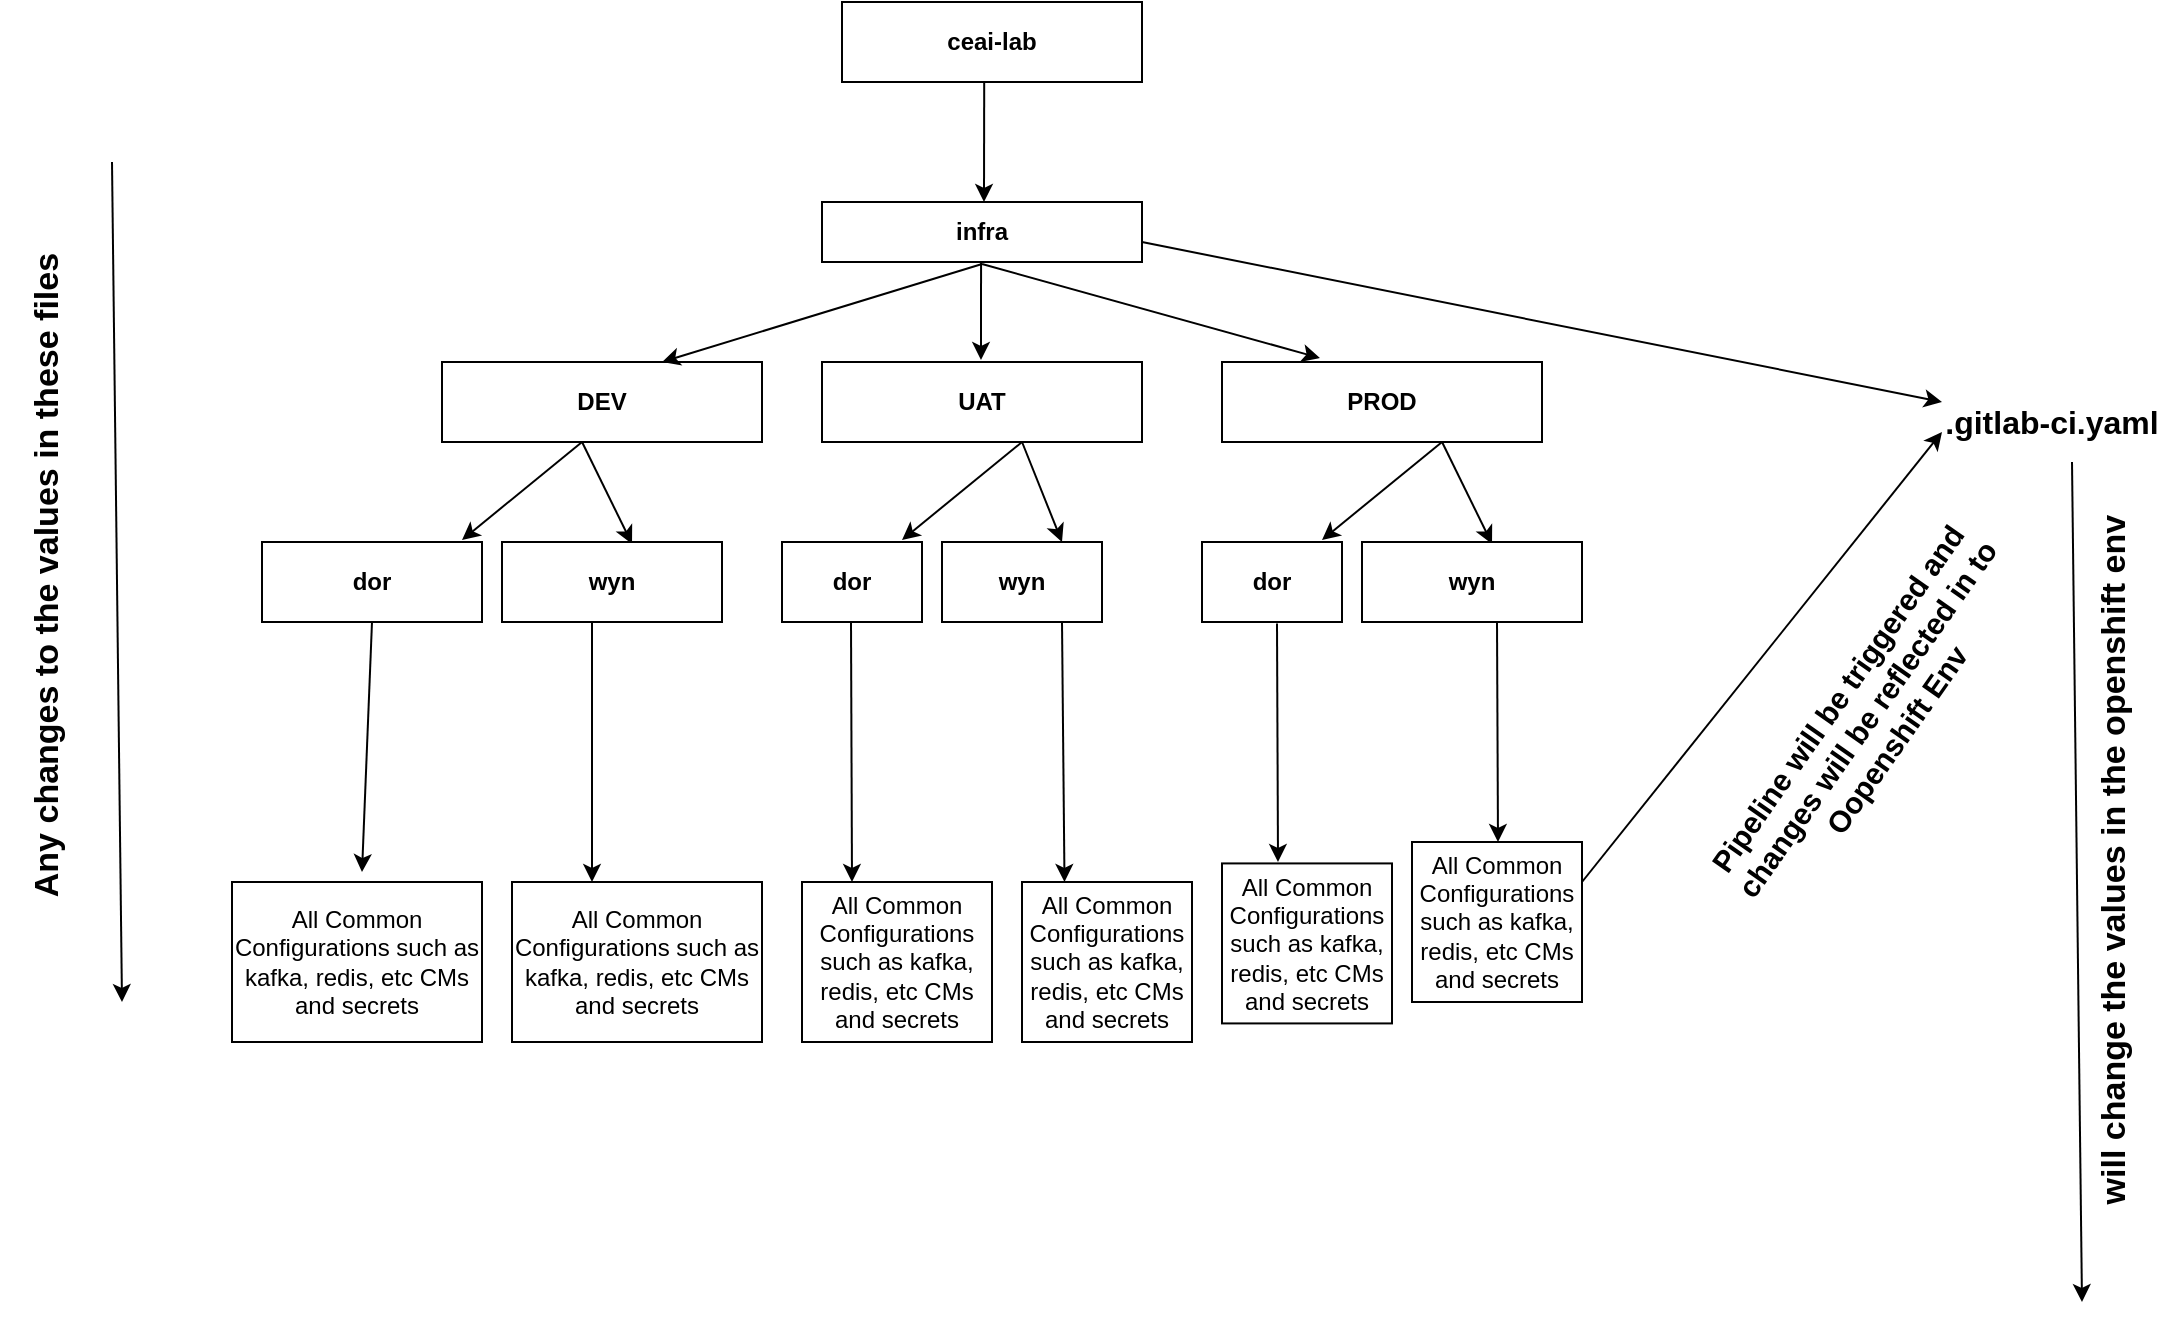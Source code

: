 <mxfile version="13.6.4" type="github">
  <diagram id="C5RBs43oDa-KdzZeNtuy" name="Page-1">
    <mxGraphModel dx="2249" dy="713" grid="1" gridSize="10" guides="1" tooltips="1" connect="1" arrows="1" fold="1" page="1" pageScale="1" pageWidth="827" pageHeight="1169" math="0" shadow="0">
      <root>
        <mxCell id="WIyWlLk6GJQsqaUBKTNV-0" />
        <mxCell id="WIyWlLk6GJQsqaUBKTNV-1" parent="WIyWlLk6GJQsqaUBKTNV-0" />
        <mxCell id="0-Yrpr5TJiJ0qa2s8P8Z-0" value="ceai-lab" style="rounded=0;whiteSpace=wrap;html=1;fontStyle=1" parent="WIyWlLk6GJQsqaUBKTNV-1" vertex="1">
          <mxGeometry x="60" y="20" width="150" height="40" as="geometry" />
        </mxCell>
        <mxCell id="0-Yrpr5TJiJ0qa2s8P8Z-2" value="" style="endArrow=classic;html=1;exitX=0.474;exitY=1.013;exitDx=0;exitDy=0;exitPerimeter=0;" parent="WIyWlLk6GJQsqaUBKTNV-1" source="0-Yrpr5TJiJ0qa2s8P8Z-0" edge="1">
          <mxGeometry width="50" height="50" relative="1" as="geometry">
            <mxPoint x="160" y="190" as="sourcePoint" />
            <mxPoint x="131" y="120" as="targetPoint" />
          </mxGeometry>
        </mxCell>
        <mxCell id="0-Yrpr5TJiJ0qa2s8P8Z-3" value="infra" style="rounded=0;whiteSpace=wrap;html=1;fontStyle=1" parent="WIyWlLk6GJQsqaUBKTNV-1" vertex="1">
          <mxGeometry x="50" y="120" width="160" height="30" as="geometry" />
        </mxCell>
        <mxCell id="0-Yrpr5TJiJ0qa2s8P8Z-5" value="" style="endArrow=classic;html=1;exitX=0.474;exitY=1.013;exitDx=0;exitDy=0;exitPerimeter=0;" parent="WIyWlLk6GJQsqaUBKTNV-1" edge="1">
          <mxGeometry width="50" height="50" relative="1" as="geometry">
            <mxPoint x="129.52" y="150.0" as="sourcePoint" />
            <mxPoint x="129.5" y="198.96" as="targetPoint" />
          </mxGeometry>
        </mxCell>
        <mxCell id="0-Yrpr5TJiJ0qa2s8P8Z-6" value="UAT" style="rounded=0;whiteSpace=wrap;html=1;fontStyle=1" parent="WIyWlLk6GJQsqaUBKTNV-1" vertex="1">
          <mxGeometry x="50" y="200" width="160" height="40" as="geometry" />
        </mxCell>
        <mxCell id="0-Yrpr5TJiJ0qa2s8P8Z-8" value="" style="endArrow=classic;html=1;exitX=0.474;exitY=1.013;exitDx=0;exitDy=0;exitPerimeter=0;" parent="WIyWlLk6GJQsqaUBKTNV-1" edge="1">
          <mxGeometry width="50" height="50" relative="1" as="geometry">
            <mxPoint x="-69.98" y="240" as="sourcePoint" />
            <mxPoint x="-130" y="289" as="targetPoint" />
          </mxGeometry>
        </mxCell>
        <mxCell id="0-Yrpr5TJiJ0qa2s8P8Z-9" value="DEV" style="rounded=0;whiteSpace=wrap;html=1;fontStyle=1" parent="WIyWlLk6GJQsqaUBKTNV-1" vertex="1">
          <mxGeometry x="-140" y="200" width="160" height="40" as="geometry" />
        </mxCell>
        <mxCell id="0-Yrpr5TJiJ0qa2s8P8Z-10" value="PROD" style="rounded=0;whiteSpace=wrap;html=1;fontStyle=1" parent="WIyWlLk6GJQsqaUBKTNV-1" vertex="1">
          <mxGeometry x="250" y="200" width="160" height="40" as="geometry" />
        </mxCell>
        <mxCell id="0-Yrpr5TJiJ0qa2s8P8Z-11" value="" style="endArrow=classic;html=1;exitX=0.474;exitY=1.013;exitDx=0;exitDy=0;exitPerimeter=0;entryX=0.5;entryY=0;entryDx=0;entryDy=0;" parent="WIyWlLk6GJQsqaUBKTNV-1" edge="1">
          <mxGeometry width="50" height="50" relative="1" as="geometry">
            <mxPoint x="130.02" y="151.04" as="sourcePoint" />
            <mxPoint x="-30" y="200" as="targetPoint" />
          </mxGeometry>
        </mxCell>
        <mxCell id="0-Yrpr5TJiJ0qa2s8P8Z-12" value="" style="endArrow=classic;html=1;exitX=0.474;exitY=1.013;exitDx=0;exitDy=0;exitPerimeter=0;entryX=0.306;entryY=-0.05;entryDx=0;entryDy=0;entryPerimeter=0;" parent="WIyWlLk6GJQsqaUBKTNV-1" target="0-Yrpr5TJiJ0qa2s8P8Z-10" edge="1">
          <mxGeometry width="50" height="50" relative="1" as="geometry">
            <mxPoint x="130.02" y="151.04" as="sourcePoint" />
            <mxPoint x="306.08" y="189" as="targetPoint" />
          </mxGeometry>
        </mxCell>
        <mxCell id="0-Yrpr5TJiJ0qa2s8P8Z-13" value="" style="endArrow=classic;html=1;exitX=0.474;exitY=1.013;exitDx=0;exitDy=0;exitPerimeter=0;entryX=0.591;entryY=0.025;entryDx=0;entryDy=0;entryPerimeter=0;" parent="WIyWlLk6GJQsqaUBKTNV-1" target="0-Yrpr5TJiJ0qa2s8P8Z-15" edge="1">
          <mxGeometry width="50" height="50" relative="1" as="geometry">
            <mxPoint x="-69.98" y="240" as="sourcePoint" />
            <mxPoint x="-40" y="280" as="targetPoint" />
          </mxGeometry>
        </mxCell>
        <mxCell id="0-Yrpr5TJiJ0qa2s8P8Z-14" value="dor" style="rounded=0;whiteSpace=wrap;html=1;fontStyle=1" parent="WIyWlLk6GJQsqaUBKTNV-1" vertex="1">
          <mxGeometry x="-230" y="290" width="110" height="40" as="geometry" />
        </mxCell>
        <mxCell id="0-Yrpr5TJiJ0qa2s8P8Z-15" value="wyn" style="rounded=0;whiteSpace=wrap;html=1;fontStyle=1" parent="WIyWlLk6GJQsqaUBKTNV-1" vertex="1">
          <mxGeometry x="-110" y="290" width="110" height="40" as="geometry" />
        </mxCell>
        <mxCell id="0-Yrpr5TJiJ0qa2s8P8Z-16" value="" style="endArrow=classic;html=1;exitX=0.474;exitY=1.013;exitDx=0;exitDy=0;exitPerimeter=0;" parent="WIyWlLk6GJQsqaUBKTNV-1" edge="1">
          <mxGeometry width="50" height="50" relative="1" as="geometry">
            <mxPoint x="150.02" y="240" as="sourcePoint" />
            <mxPoint x="90" y="289" as="targetPoint" />
          </mxGeometry>
        </mxCell>
        <mxCell id="0-Yrpr5TJiJ0qa2s8P8Z-17" value="" style="endArrow=classic;html=1;exitX=0.474;exitY=1.013;exitDx=0;exitDy=0;exitPerimeter=0;entryX=0.75;entryY=0;entryDx=0;entryDy=0;" parent="WIyWlLk6GJQsqaUBKTNV-1" target="0-Yrpr5TJiJ0qa2s8P8Z-19" edge="1">
          <mxGeometry width="50" height="50" relative="1" as="geometry">
            <mxPoint x="150.02" y="240" as="sourcePoint" />
            <mxPoint x="180" y="280" as="targetPoint" />
          </mxGeometry>
        </mxCell>
        <mxCell id="0-Yrpr5TJiJ0qa2s8P8Z-18" value="dor" style="rounded=0;whiteSpace=wrap;html=1;fontStyle=1" parent="WIyWlLk6GJQsqaUBKTNV-1" vertex="1">
          <mxGeometry x="30" y="290" width="70" height="40" as="geometry" />
        </mxCell>
        <mxCell id="0-Yrpr5TJiJ0qa2s8P8Z-19" value="wyn" style="rounded=0;whiteSpace=wrap;html=1;fontStyle=1" parent="WIyWlLk6GJQsqaUBKTNV-1" vertex="1">
          <mxGeometry x="110" y="290" width="80" height="40" as="geometry" />
        </mxCell>
        <mxCell id="0-Yrpr5TJiJ0qa2s8P8Z-20" value="" style="endArrow=classic;html=1;exitX=0.474;exitY=1.013;exitDx=0;exitDy=0;exitPerimeter=0;" parent="WIyWlLk6GJQsqaUBKTNV-1" edge="1">
          <mxGeometry width="50" height="50" relative="1" as="geometry">
            <mxPoint x="360.02" y="240" as="sourcePoint" />
            <mxPoint x="300" y="289" as="targetPoint" />
          </mxGeometry>
        </mxCell>
        <mxCell id="0-Yrpr5TJiJ0qa2s8P8Z-21" value="" style="endArrow=classic;html=1;exitX=0.474;exitY=1.013;exitDx=0;exitDy=0;exitPerimeter=0;entryX=0.591;entryY=0.025;entryDx=0;entryDy=0;entryPerimeter=0;" parent="WIyWlLk6GJQsqaUBKTNV-1" target="0-Yrpr5TJiJ0qa2s8P8Z-23" edge="1">
          <mxGeometry width="50" height="50" relative="1" as="geometry">
            <mxPoint x="360.02" y="240" as="sourcePoint" />
            <mxPoint x="390" y="280" as="targetPoint" />
          </mxGeometry>
        </mxCell>
        <mxCell id="0-Yrpr5TJiJ0qa2s8P8Z-22" value="dor" style="rounded=0;whiteSpace=wrap;html=1;fontStyle=1" parent="WIyWlLk6GJQsqaUBKTNV-1" vertex="1">
          <mxGeometry x="240" y="290" width="70" height="40" as="geometry" />
        </mxCell>
        <mxCell id="0-Yrpr5TJiJ0qa2s8P8Z-23" value="wyn" style="rounded=0;whiteSpace=wrap;html=1;fontStyle=1" parent="WIyWlLk6GJQsqaUBKTNV-1" vertex="1">
          <mxGeometry x="320" y="290" width="110" height="40" as="geometry" />
        </mxCell>
        <mxCell id="0-Yrpr5TJiJ0qa2s8P8Z-24" value="" style="endArrow=classic;html=1;exitX=0.5;exitY=1;exitDx=0;exitDy=0;" parent="WIyWlLk6GJQsqaUBKTNV-1" source="0-Yrpr5TJiJ0qa2s8P8Z-14" edge="1">
          <mxGeometry width="50" height="50" relative="1" as="geometry">
            <mxPoint x="-69.98" y="360" as="sourcePoint" />
            <mxPoint x="-180" y="455" as="targetPoint" />
          </mxGeometry>
        </mxCell>
        <mxCell id="0-Yrpr5TJiJ0qa2s8P8Z-25" value="" style="endArrow=classic;html=1;exitX=0.5;exitY=1;exitDx=0;exitDy=0;entryX=0.32;entryY=0;entryDx=0;entryDy=0;entryPerimeter=0;" parent="WIyWlLk6GJQsqaUBKTNV-1" target="0-Yrpr5TJiJ0qa2s8P8Z-39" edge="1">
          <mxGeometry width="50" height="50" relative="1" as="geometry">
            <mxPoint x="-65" y="330" as="sourcePoint" />
            <mxPoint x="-60" y="460" as="targetPoint" />
          </mxGeometry>
        </mxCell>
        <mxCell id="0-Yrpr5TJiJ0qa2s8P8Z-26" value="" style="endArrow=classic;html=1;exitX=0.5;exitY=1;exitDx=0;exitDy=0;" parent="WIyWlLk6GJQsqaUBKTNV-1" edge="1">
          <mxGeometry width="50" height="50" relative="1" as="geometry">
            <mxPoint x="64.5" y="330" as="sourcePoint" />
            <mxPoint x="65" y="460" as="targetPoint" />
          </mxGeometry>
        </mxCell>
        <mxCell id="0-Yrpr5TJiJ0qa2s8P8Z-27" value="" style="endArrow=classic;html=1;exitX=0.75;exitY=1;exitDx=0;exitDy=0;entryX=0.25;entryY=0;entryDx=0;entryDy=0;" parent="WIyWlLk6GJQsqaUBKTNV-1" source="0-Yrpr5TJiJ0qa2s8P8Z-19" target="0-Yrpr5TJiJ0qa2s8P8Z-41" edge="1">
          <mxGeometry width="50" height="50" relative="1" as="geometry">
            <mxPoint x="180" y="330" as="sourcePoint" />
            <mxPoint x="180" y="440" as="targetPoint" />
          </mxGeometry>
        </mxCell>
        <mxCell id="0-Yrpr5TJiJ0qa2s8P8Z-28" value="" style="endArrow=classic;html=1;exitX=0.5;exitY=1;exitDx=0;exitDy=0;" parent="WIyWlLk6GJQsqaUBKTNV-1" edge="1">
          <mxGeometry width="50" height="50" relative="1" as="geometry">
            <mxPoint x="277.5" y="330.71" as="sourcePoint" />
            <mxPoint x="278" y="450" as="targetPoint" />
          </mxGeometry>
        </mxCell>
        <mxCell id="0-Yrpr5TJiJ0qa2s8P8Z-29" value="" style="endArrow=classic;html=1;exitX=0.5;exitY=1;exitDx=0;exitDy=0;" parent="WIyWlLk6GJQsqaUBKTNV-1" edge="1">
          <mxGeometry width="50" height="50" relative="1" as="geometry">
            <mxPoint x="387.5" y="330" as="sourcePoint" />
            <mxPoint x="388" y="440" as="targetPoint" />
          </mxGeometry>
        </mxCell>
        <mxCell id="0-Yrpr5TJiJ0qa2s8P8Z-30" value="All Common Configurations such as kafka, redis, etc CMs and secrets" style="rounded=0;whiteSpace=wrap;html=1;" parent="WIyWlLk6GJQsqaUBKTNV-1" vertex="1">
          <mxGeometry x="-245" y="460" width="125" height="80" as="geometry" />
        </mxCell>
        <mxCell id="0-Yrpr5TJiJ0qa2s8P8Z-31" value="" style="endArrow=classic;html=1;exitX=0.474;exitY=1.013;exitDx=0;exitDy=0;exitPerimeter=0;entryX=0;entryY=0;entryDx=0;entryDy=0;" parent="WIyWlLk6GJQsqaUBKTNV-1" target="0-Yrpr5TJiJ0qa2s8P8Z-33" edge="1">
          <mxGeometry width="50" height="50" relative="1" as="geometry">
            <mxPoint x="210" y="140.0" as="sourcePoint" />
            <mxPoint x="640" y="220" as="targetPoint" />
          </mxGeometry>
        </mxCell>
        <mxCell id="0-Yrpr5TJiJ0qa2s8P8Z-33" value=".gitlab-ci.yaml" style="text;html=1;strokeColor=none;fillColor=none;align=center;verticalAlign=middle;whiteSpace=wrap;rounded=0;fontSize=16;fontStyle=1" parent="WIyWlLk6GJQsqaUBKTNV-1" vertex="1">
          <mxGeometry x="610" y="220" width="110" height="20" as="geometry" />
        </mxCell>
        <mxCell id="0-Yrpr5TJiJ0qa2s8P8Z-36" value="Pipeline will be triggered and changes will be reflected in to Oopenshift Env" style="text;html=1;strokeColor=none;fillColor=none;align=center;verticalAlign=middle;whiteSpace=wrap;rounded=0;rotation=-55;fontStyle=1;strokeWidth=2;fontSize=15;" parent="WIyWlLk6GJQsqaUBKTNV-1" vertex="1">
          <mxGeometry x="458.39" y="330.18" width="227.77" height="95.45" as="geometry" />
        </mxCell>
        <mxCell id="0-Yrpr5TJiJ0qa2s8P8Z-39" value="All Common Configurations such as kafka, redis, etc CMs and secrets" style="rounded=0;whiteSpace=wrap;html=1;" parent="WIyWlLk6GJQsqaUBKTNV-1" vertex="1">
          <mxGeometry x="-105" y="460" width="125" height="80" as="geometry" />
        </mxCell>
        <mxCell id="0-Yrpr5TJiJ0qa2s8P8Z-40" value="All Common Configurations such as kafka, redis, etc CMs and secrets" style="rounded=0;whiteSpace=wrap;html=1;" parent="WIyWlLk6GJQsqaUBKTNV-1" vertex="1">
          <mxGeometry x="40" y="460" width="95" height="80" as="geometry" />
        </mxCell>
        <mxCell id="0-Yrpr5TJiJ0qa2s8P8Z-41" value="All Common Configurations such as kafka, redis, etc CMs and secrets" style="rounded=0;whiteSpace=wrap;html=1;" parent="WIyWlLk6GJQsqaUBKTNV-1" vertex="1">
          <mxGeometry x="150" y="460" width="85" height="80" as="geometry" />
        </mxCell>
        <mxCell id="0-Yrpr5TJiJ0qa2s8P8Z-42" value="All Common Configurations such as kafka, redis, etc CMs and secrets" style="rounded=0;whiteSpace=wrap;html=1;" parent="WIyWlLk6GJQsqaUBKTNV-1" vertex="1">
          <mxGeometry x="250" y="450.71" width="85" height="80" as="geometry" />
        </mxCell>
        <mxCell id="0-Yrpr5TJiJ0qa2s8P8Z-43" value="All Common Configurations such as kafka, redis, etc CMs and secrets" style="rounded=0;whiteSpace=wrap;html=1;" parent="WIyWlLk6GJQsqaUBKTNV-1" vertex="1">
          <mxGeometry x="345" y="440" width="85" height="80" as="geometry" />
        </mxCell>
        <mxCell id="0-Yrpr5TJiJ0qa2s8P8Z-44" value="" style="endArrow=classic;html=1;exitX=0.5;exitY=1;exitDx=0;exitDy=0;" parent="WIyWlLk6GJQsqaUBKTNV-1" edge="1">
          <mxGeometry width="50" height="50" relative="1" as="geometry">
            <mxPoint x="-305" y="100" as="sourcePoint" />
            <mxPoint x="-300" y="520" as="targetPoint" />
          </mxGeometry>
        </mxCell>
        <mxCell id="0-Yrpr5TJiJ0qa2s8P8Z-45" value="" style="endArrow=classic;html=1;entryX=0;entryY=0.75;entryDx=0;entryDy=0;exitX=1;exitY=0.25;exitDx=0;exitDy=0;" parent="WIyWlLk6GJQsqaUBKTNV-1" source="0-Yrpr5TJiJ0qa2s8P8Z-43" target="0-Yrpr5TJiJ0qa2s8P8Z-33" edge="1">
          <mxGeometry width="50" height="50" relative="1" as="geometry">
            <mxPoint x="440" y="450" as="sourcePoint" />
            <mxPoint x="571.64" y="280" as="targetPoint" />
          </mxGeometry>
        </mxCell>
        <mxCell id="0-Yrpr5TJiJ0qa2s8P8Z-46" value="Any changes to the values in these files" style="text;html=1;strokeColor=none;fillColor=none;align=center;verticalAlign=middle;whiteSpace=wrap;rounded=0;rotation=-90;fontStyle=1;fontSize=17;" parent="WIyWlLk6GJQsqaUBKTNV-1" vertex="1">
          <mxGeometry x="-524.37" y="283.61" width="375" height="46.57" as="geometry" />
        </mxCell>
        <mxCell id="lWksOn7ORZv9vOBER7C4-0" value="" style="endArrow=classic;html=1;exitX=0.5;exitY=1;exitDx=0;exitDy=0;" edge="1" parent="WIyWlLk6GJQsqaUBKTNV-1">
          <mxGeometry width="50" height="50" relative="1" as="geometry">
            <mxPoint x="675" y="250" as="sourcePoint" />
            <mxPoint x="680" y="670" as="targetPoint" />
          </mxGeometry>
        </mxCell>
        <mxCell id="lWksOn7ORZv9vOBER7C4-1" value="will change the values in the openshift env" style="text;html=1;strokeColor=none;fillColor=none;align=center;verticalAlign=middle;whiteSpace=wrap;rounded=0;rotation=-90;fontStyle=1;fontSize=17;" vertex="1" parent="WIyWlLk6GJQsqaUBKTNV-1">
          <mxGeometry x="508.9" y="436.73" width="375" height="24.37" as="geometry" />
        </mxCell>
      </root>
    </mxGraphModel>
  </diagram>
</mxfile>
